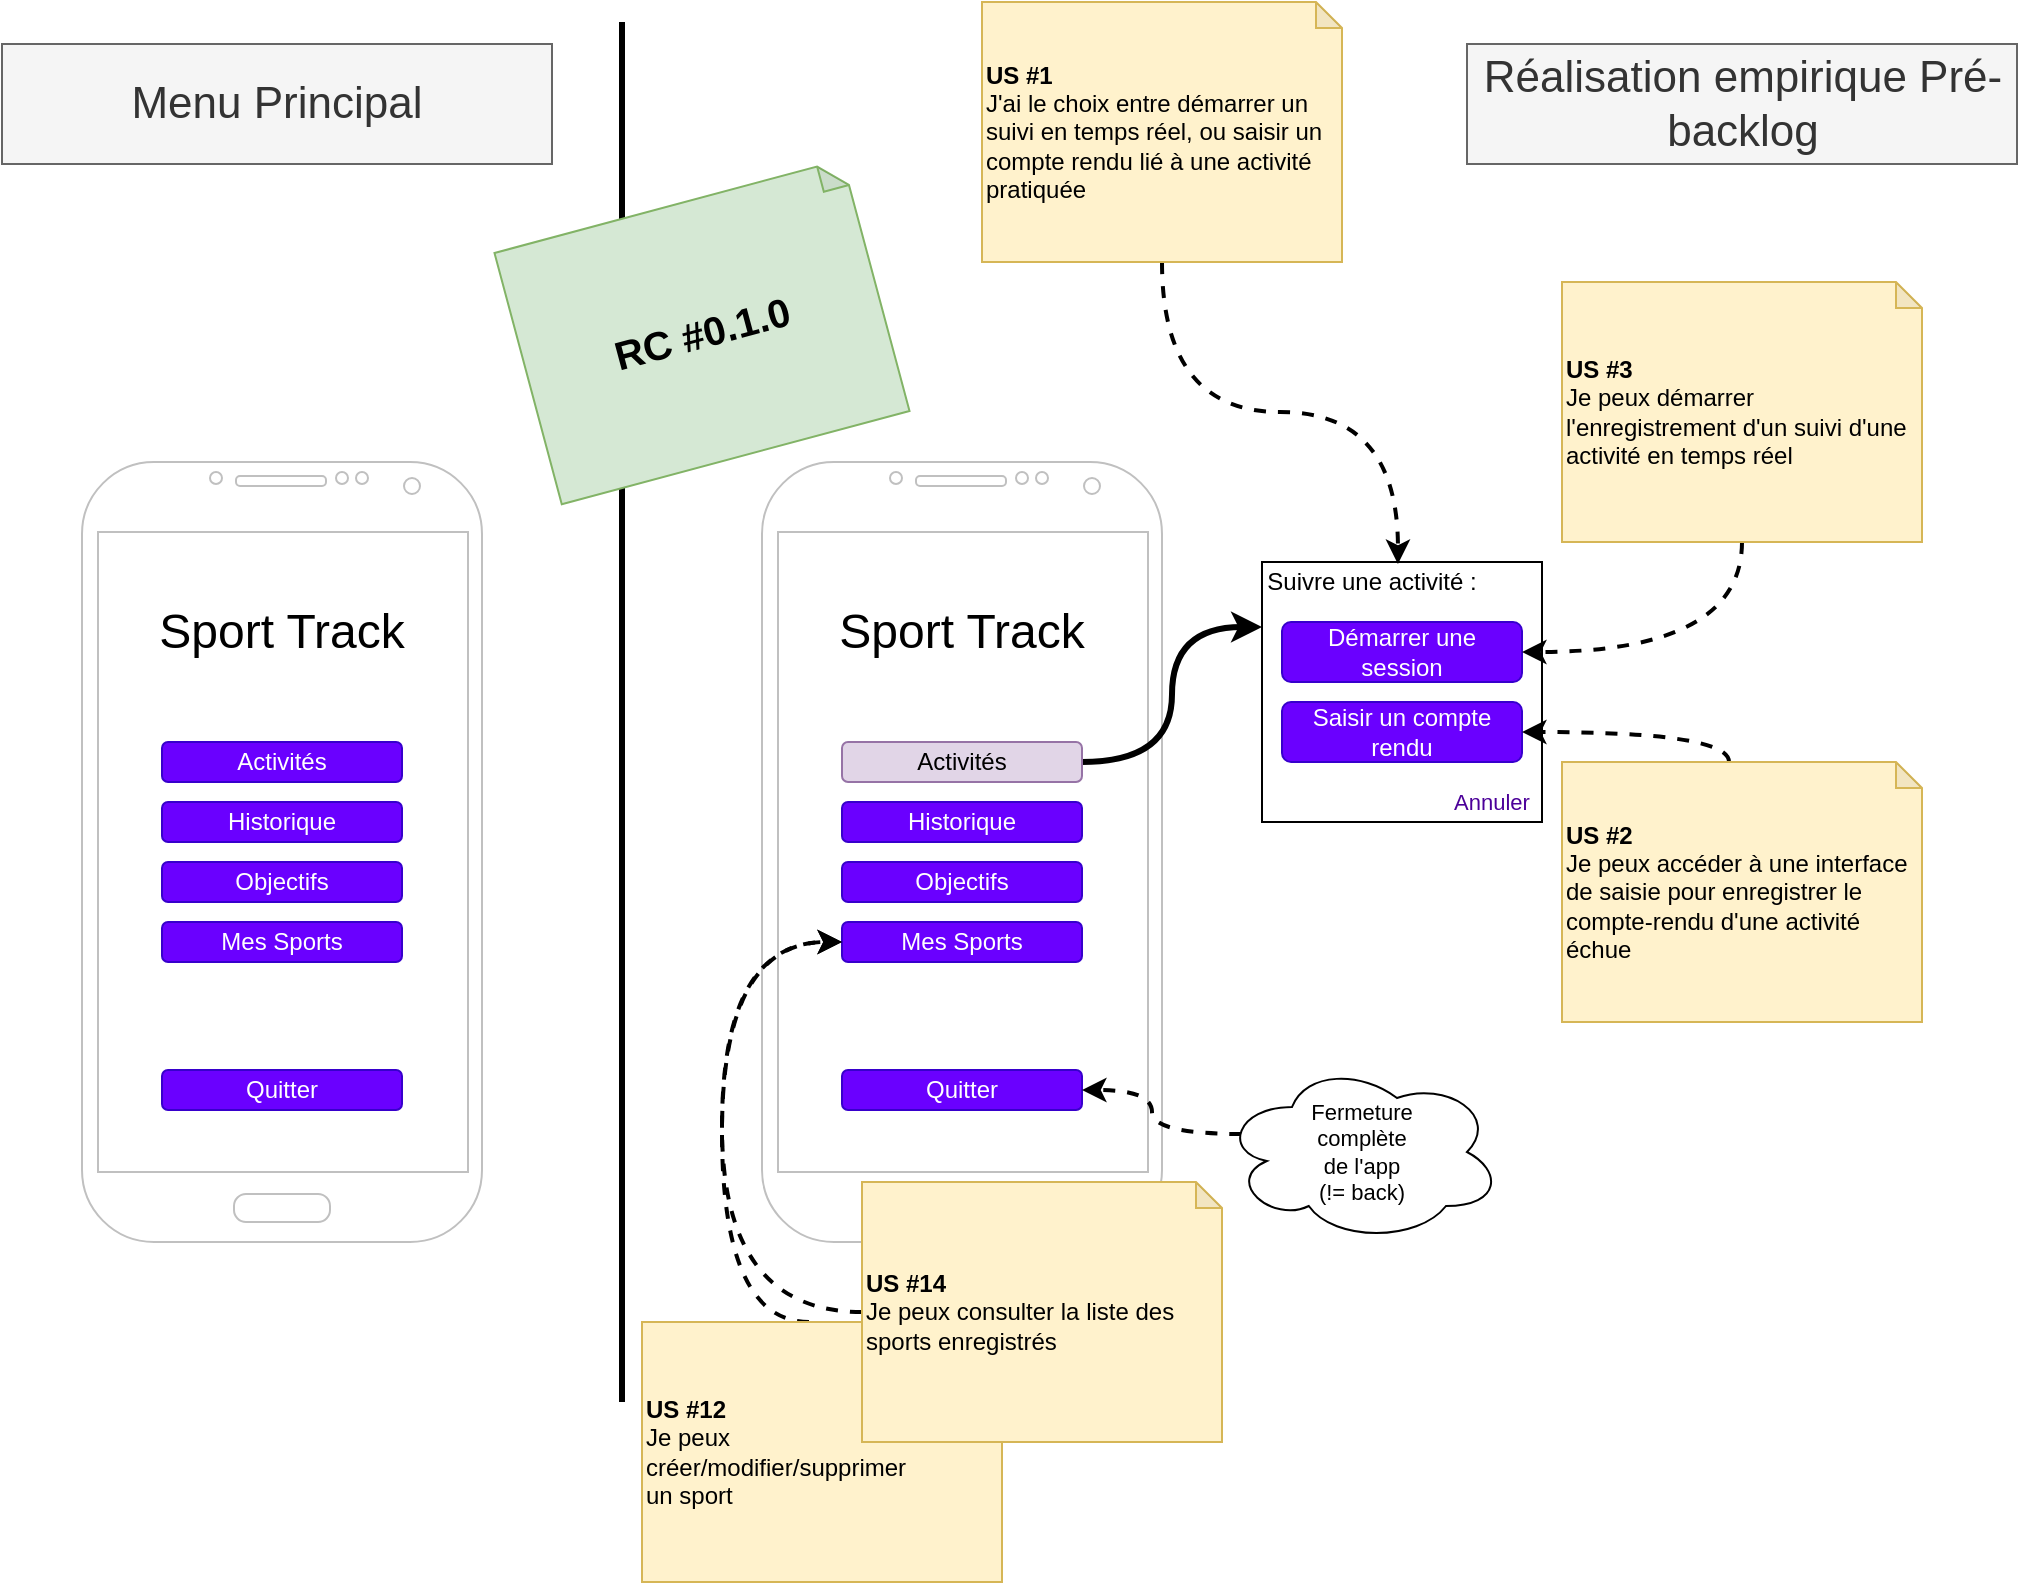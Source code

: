 <mxfile version="14.4.3" type="device"><diagram id="-SZka1I-qIXDZNyFttCb" name="Page-1"><mxGraphModel dx="1498" dy="960" grid="1" gridSize="10" guides="1" tooltips="1" connect="1" arrows="1" fold="1" page="1" pageScale="1" pageWidth="1169" pageHeight="827" math="0" shadow="0"><root><mxCell id="0"/><mxCell id="1" parent="0"/><mxCell id="nGWUGL1NuVEiPhKzyJSs-1" value="" style="verticalLabelPosition=bottom;verticalAlign=top;html=1;shadow=0;dashed=0;strokeWidth=1;shape=mxgraph.android.phone2;strokeColor=#c0c0c0;" parent="1" vertex="1"><mxGeometry x="130" y="249" width="200" height="390" as="geometry"/></mxCell><mxCell id="nGWUGL1NuVEiPhKzyJSs-2" value="Sport Track" style="text;html=1;strokeColor=none;fillColor=none;align=center;verticalAlign=middle;whiteSpace=wrap;rounded=0;fontSize=24;" parent="1" vertex="1"><mxGeometry x="165" y="289" width="130" height="90" as="geometry"/></mxCell><mxCell id="nGWUGL1NuVEiPhKzyJSs-10" value="Activités" style="rounded=1;whiteSpace=wrap;html=1;fontSize=12;fillColor=#6a00ff;strokeColor=#3700CC;fontColor=#ffffff;" parent="1" vertex="1"><mxGeometry x="170" y="389" width="120" height="20" as="geometry"/></mxCell><mxCell id="nGWUGL1NuVEiPhKzyJSs-11" value="Historique" style="rounded=1;whiteSpace=wrap;html=1;fontSize=12;fillColor=#6a00ff;strokeColor=#3700CC;fontColor=#ffffff;" parent="1" vertex="1"><mxGeometry x="170" y="419" width="120" height="20" as="geometry"/></mxCell><mxCell id="nGWUGL1NuVEiPhKzyJSs-12" value="Objectifs" style="rounded=1;whiteSpace=wrap;html=1;fontSize=12;fillColor=#6a00ff;strokeColor=#3700CC;fontColor=#ffffff;" parent="1" vertex="1"><mxGeometry x="170" y="449" width="120" height="20" as="geometry"/></mxCell><mxCell id="nGWUGL1NuVEiPhKzyJSs-13" value="Mes Sports" style="rounded=1;whiteSpace=wrap;html=1;fontSize=12;fillColor=#6a00ff;strokeColor=#3700CC;fontColor=#ffffff;" parent="1" vertex="1"><mxGeometry x="170" y="479" width="120" height="20" as="geometry"/></mxCell><mxCell id="nGWUGL1NuVEiPhKzyJSs-14" value="Quitter" style="rounded=1;whiteSpace=wrap;html=1;fontSize=12;fillColor=#6a00ff;strokeColor=#3700CC;fontColor=#ffffff;" parent="1" vertex="1"><mxGeometry x="170" y="553" width="120" height="20" as="geometry"/></mxCell><mxCell id="YjiLvSZDo9AI9xw6HJAV-1" value="" style="rounded=0;whiteSpace=wrap;html=1;fontSize=24;" parent="1" vertex="1"><mxGeometry x="720" y="299" width="140" height="130" as="geometry"/></mxCell><mxCell id="YjiLvSZDo9AI9xw6HJAV-2" value="Démarrer une session" style="rounded=1;whiteSpace=wrap;html=1;fontSize=12;fillColor=#6a00ff;strokeColor=#3700CC;fontColor=#ffffff;" parent="1" vertex="1"><mxGeometry x="730" y="329" width="120" height="30" as="geometry"/></mxCell><mxCell id="YjiLvSZDo9AI9xw6HJAV-3" value="Saisir un compte rendu" style="rounded=1;whiteSpace=wrap;html=1;fontSize=12;fillColor=#6a00ff;strokeColor=#3700CC;fontColor=#ffffff;" parent="1" vertex="1"><mxGeometry x="730" y="369" width="120" height="30" as="geometry"/></mxCell><mxCell id="YjiLvSZDo9AI9xw6HJAV-4" value="Suivre une activité :" style="text;html=1;strokeColor=none;fillColor=none;align=center;verticalAlign=middle;whiteSpace=wrap;rounded=0;fontSize=12;" parent="1" vertex="1"><mxGeometry x="720" y="299" width="110" height="20" as="geometry"/></mxCell><mxCell id="YjiLvSZDo9AI9xw6HJAV-5" value="Annuler" style="text;html=1;align=center;verticalAlign=middle;whiteSpace=wrap;rounded=0;fontSize=11;fontStyle=0;fontColor=#4C0099;" parent="1" vertex="1"><mxGeometry x="810" y="409" width="50" height="20" as="geometry"/></mxCell><mxCell id="YjiLvSZDo9AI9xw6HJAV-6" value="" style="verticalLabelPosition=bottom;verticalAlign=top;html=1;shadow=0;dashed=0;strokeWidth=1;shape=mxgraph.android.phone2;strokeColor=#c0c0c0;" parent="1" vertex="1"><mxGeometry x="470" y="249" width="200" height="390" as="geometry"/></mxCell><mxCell id="YjiLvSZDo9AI9xw6HJAV-7" value="Sport Track" style="text;html=1;strokeColor=none;fillColor=none;align=center;verticalAlign=middle;whiteSpace=wrap;rounded=0;fontSize=24;" parent="1" vertex="1"><mxGeometry x="505" y="289" width="130" height="90" as="geometry"/></mxCell><mxCell id="YjiLvSZDo9AI9xw6HJAV-14" style="edgeStyle=orthogonalEdgeStyle;rounded=0;orthogonalLoop=1;jettySize=auto;html=1;exitX=1;exitY=0.5;exitDx=0;exitDy=0;entryX=0;entryY=0.25;entryDx=0;entryDy=0;fontSize=11;fontColor=#4C0099;curved=1;strokeWidth=3;" parent="1" source="YjiLvSZDo9AI9xw6HJAV-8" target="YjiLvSZDo9AI9xw6HJAV-1" edge="1"><mxGeometry relative="1" as="geometry"/></mxCell><mxCell id="YjiLvSZDo9AI9xw6HJAV-8" value="Activités" style="rounded=1;whiteSpace=wrap;html=1;fontSize=12;fillColor=#e1d5e7;strokeColor=#9673a6;" parent="1" vertex="1"><mxGeometry x="510" y="389" width="120" height="20" as="geometry"/></mxCell><mxCell id="YjiLvSZDo9AI9xw6HJAV-9" value="Historique" style="rounded=1;whiteSpace=wrap;html=1;fontSize=12;fillColor=#6a00ff;strokeColor=#3700CC;fontColor=#ffffff;" parent="1" vertex="1"><mxGeometry x="510" y="419" width="120" height="20" as="geometry"/></mxCell><mxCell id="YjiLvSZDo9AI9xw6HJAV-10" value="Objectifs" style="rounded=1;whiteSpace=wrap;html=1;fontSize=12;fillColor=#6a00ff;strokeColor=#3700CC;fontColor=#ffffff;" parent="1" vertex="1"><mxGeometry x="510" y="449" width="120" height="20" as="geometry"/></mxCell><mxCell id="YjiLvSZDo9AI9xw6HJAV-11" value="Mes Sports" style="rounded=1;whiteSpace=wrap;html=1;fontSize=12;fillColor=#6a00ff;strokeColor=#3700CC;fontColor=#ffffff;" parent="1" vertex="1"><mxGeometry x="510" y="479" width="120" height="20" as="geometry"/></mxCell><mxCell id="YjiLvSZDo9AI9xw6HJAV-12" value="Quitter" style="rounded=1;whiteSpace=wrap;html=1;fontSize=12;fillColor=#6a00ff;strokeColor=#3700CC;fontColor=#ffffff;" parent="1" vertex="1"><mxGeometry x="510" y="553" width="120" height="20" as="geometry"/></mxCell><mxCell id="YjiLvSZDo9AI9xw6HJAV-17" style="edgeStyle=orthogonalEdgeStyle;curved=1;rounded=0;orthogonalLoop=1;jettySize=auto;html=1;exitX=0.07;exitY=0.4;exitDx=0;exitDy=0;exitPerimeter=0;entryX=1;entryY=0.5;entryDx=0;entryDy=0;strokeWidth=2;fontSize=11;fontColor=#000000;endSize=6;dashed=1;" parent="1" source="YjiLvSZDo9AI9xw6HJAV-16" target="YjiLvSZDo9AI9xw6HJAV-12" edge="1"><mxGeometry relative="1" as="geometry"/></mxCell><mxCell id="YjiLvSZDo9AI9xw6HJAV-16" value="Fermeture&lt;br&gt;complète&lt;br&gt;de l'app&lt;br&gt;(!= back)" style="ellipse;shape=cloud;whiteSpace=wrap;html=1;fontSize=11;fontColor=#000000;" parent="1" vertex="1"><mxGeometry x="700" y="549" width="140" height="90" as="geometry"/></mxCell><mxCell id="YjiLvSZDo9AI9xw6HJAV-18" value="" style="endArrow=none;html=1;strokeWidth=3;fontSize=11;fontColor=#000000;" parent="1" edge="1"><mxGeometry width="50" height="50" relative="1" as="geometry"><mxPoint x="400" y="719" as="sourcePoint"/><mxPoint x="400" y="29" as="targetPoint"/></mxGeometry></mxCell><mxCell id="4ZXfs9C_g5b7HtoEH5Fm-11" style="edgeStyle=orthogonalEdgeStyle;curved=1;rounded=0;orthogonalLoop=1;jettySize=auto;html=1;exitX=0.5;exitY=1;exitDx=0;exitDy=0;exitPerimeter=0;entryX=0.618;entryY=0.05;entryDx=0;entryDy=0;dashed=1;endSize=6;strokeWidth=2;fontSize=11;fontColor=#000000;entryPerimeter=0;" edge="1" parent="1" source="4ZXfs9C_g5b7HtoEH5Fm-1" target="YjiLvSZDo9AI9xw6HJAV-4"><mxGeometry relative="1" as="geometry"/></mxCell><mxCell id="4ZXfs9C_g5b7HtoEH5Fm-1" value="&lt;b&gt;US #1&lt;/b&gt;&lt;br&gt;J'ai le choix entre démarrer un suivi en temps réel, ou saisir un compte rendu lié à une activité pratiquée" style="shape=note;whiteSpace=wrap;html=1;backgroundOutline=1;darkOpacity=0.05;size=13;align=left;fillColor=#fff2cc;strokeColor=#d6b656;" vertex="1" parent="1"><mxGeometry x="580" y="19" width="180" height="130" as="geometry"/></mxCell><mxCell id="4ZXfs9C_g5b7HtoEH5Fm-16" style="edgeStyle=orthogonalEdgeStyle;curved=1;rounded=0;orthogonalLoop=1;jettySize=auto;html=1;exitX=0;exitY=0;exitDx=83.5;exitDy=0;exitPerimeter=0;entryX=1;entryY=0.5;entryDx=0;entryDy=0;dashed=1;endSize=6;strokeWidth=2;fontSize=11;fontColor=#000000;" edge="1" parent="1" source="4ZXfs9C_g5b7HtoEH5Fm-2" target="YjiLvSZDo9AI9xw6HJAV-3"><mxGeometry relative="1" as="geometry"><Array as="points"><mxPoint x="954" y="384"/></Array></mxGeometry></mxCell><mxCell id="4ZXfs9C_g5b7HtoEH5Fm-2" value="&lt;b&gt;US #2&lt;/b&gt;&lt;br&gt;Je peux accéder à une interface de saisie pour enregistrer le compte-rendu d'une activité échue" style="shape=note;whiteSpace=wrap;html=1;backgroundOutline=1;darkOpacity=0.05;size=13;align=left;fillColor=#fff2cc;strokeColor=#d6b656;" vertex="1" parent="1"><mxGeometry x="870" y="399" width="180" height="130" as="geometry"/></mxCell><mxCell id="4ZXfs9C_g5b7HtoEH5Fm-14" style="edgeStyle=orthogonalEdgeStyle;curved=1;rounded=0;orthogonalLoop=1;jettySize=auto;html=1;exitX=0.5;exitY=1;exitDx=0;exitDy=0;exitPerimeter=0;entryX=1;entryY=0.5;entryDx=0;entryDy=0;dashed=1;endSize=6;strokeWidth=2;fontSize=11;fontColor=#000000;" edge="1" parent="1" source="4ZXfs9C_g5b7HtoEH5Fm-3" target="YjiLvSZDo9AI9xw6HJAV-2"><mxGeometry relative="1" as="geometry"/></mxCell><mxCell id="4ZXfs9C_g5b7HtoEH5Fm-3" value="&lt;b&gt;US #3&lt;/b&gt;&lt;br&gt;Je peux démarrer l'enregistrement d'un suivi d'une activité en temps réel" style="shape=note;whiteSpace=wrap;html=1;backgroundOutline=1;darkOpacity=0.05;size=13;align=left;fillColor=#fff2cc;strokeColor=#d6b656;" vertex="1" parent="1"><mxGeometry x="870" y="159" width="180" height="130" as="geometry"/></mxCell><mxCell id="4ZXfs9C_g5b7HtoEH5Fm-9" style="edgeStyle=orthogonalEdgeStyle;curved=1;rounded=0;orthogonalLoop=1;jettySize=auto;html=1;exitX=0;exitY=0;exitDx=83.5;exitDy=0;exitPerimeter=0;entryX=0;entryY=0.5;entryDx=0;entryDy=0;dashed=1;endSize=6;strokeWidth=2;fontSize=11;fontColor=#000000;" edge="1" parent="1" source="4ZXfs9C_g5b7HtoEH5Fm-7" target="YjiLvSZDo9AI9xw6HJAV-11"><mxGeometry relative="1" as="geometry"><Array as="points"><mxPoint x="450" y="679"/><mxPoint x="450" y="489"/></Array></mxGeometry></mxCell><mxCell id="4ZXfs9C_g5b7HtoEH5Fm-7" value="&lt;b&gt;US #12&lt;/b&gt;&lt;br&gt;Je peux&lt;br&gt;créer/modifier/supprimer&lt;br&gt;un sport" style="shape=note;whiteSpace=wrap;html=1;backgroundOutline=1;darkOpacity=0.05;size=13;align=left;fillColor=#fff2cc;strokeColor=#d6b656;" vertex="1" parent="1"><mxGeometry x="410" y="679" width="180" height="130" as="geometry"/></mxCell><mxCell id="4ZXfs9C_g5b7HtoEH5Fm-10" style="edgeStyle=orthogonalEdgeStyle;curved=1;rounded=0;orthogonalLoop=1;jettySize=auto;html=1;exitX=0;exitY=0.5;exitDx=0;exitDy=0;exitPerimeter=0;entryX=0;entryY=0.5;entryDx=0;entryDy=0;dashed=1;endSize=6;strokeWidth=2;fontSize=11;fontColor=#000000;" edge="1" parent="1" source="4ZXfs9C_g5b7HtoEH5Fm-6" target="YjiLvSZDo9AI9xw6HJAV-11"><mxGeometry relative="1" as="geometry"><Array as="points"><mxPoint x="450" y="674"/><mxPoint x="450" y="489"/></Array></mxGeometry></mxCell><mxCell id="4ZXfs9C_g5b7HtoEH5Fm-6" value="&lt;b&gt;US #14&lt;/b&gt;&lt;br&gt;Je peux consulter la liste des sports enregistrés" style="shape=note;whiteSpace=wrap;html=1;backgroundOutline=1;darkOpacity=0.05;size=13;align=left;fillColor=#fff2cc;strokeColor=#d6b656;" vertex="1" parent="1"><mxGeometry x="520" y="609" width="180" height="130" as="geometry"/></mxCell><mxCell id="4ZXfs9C_g5b7HtoEH5Fm-17" value="Menu Principal" style="rounded=0;whiteSpace=wrap;html=1;fontSize=22;fontColor=#333333;fillColor=#f5f5f5;strokeColor=#666666;" vertex="1" parent="1"><mxGeometry x="90" y="40" width="275" height="60" as="geometry"/></mxCell><mxCell id="4ZXfs9C_g5b7HtoEH5Fm-18" value="Réalisation empirique Pré-backlog" style="rounded=0;whiteSpace=wrap;html=1;fontSize=22;fontColor=#333333;fillColor=#f5f5f5;strokeColor=#666666;" vertex="1" parent="1"><mxGeometry x="822.5" y="40" width="275" height="60" as="geometry"/></mxCell><mxCell id="4ZXfs9C_g5b7HtoEH5Fm-19" value="&lt;b&gt;RC #0.1.0&lt;/b&gt;" style="shape=note;whiteSpace=wrap;html=1;backgroundOutline=1;darkOpacity=0.05;size=13;align=center;fillColor=#d5e8d4;strokeColor=#82b366;fontSize=20;rotation=-15;" vertex="1" parent="1"><mxGeometry x="350" y="119" width="180" height="130" as="geometry"/></mxCell></root></mxGraphModel></diagram></mxfile>